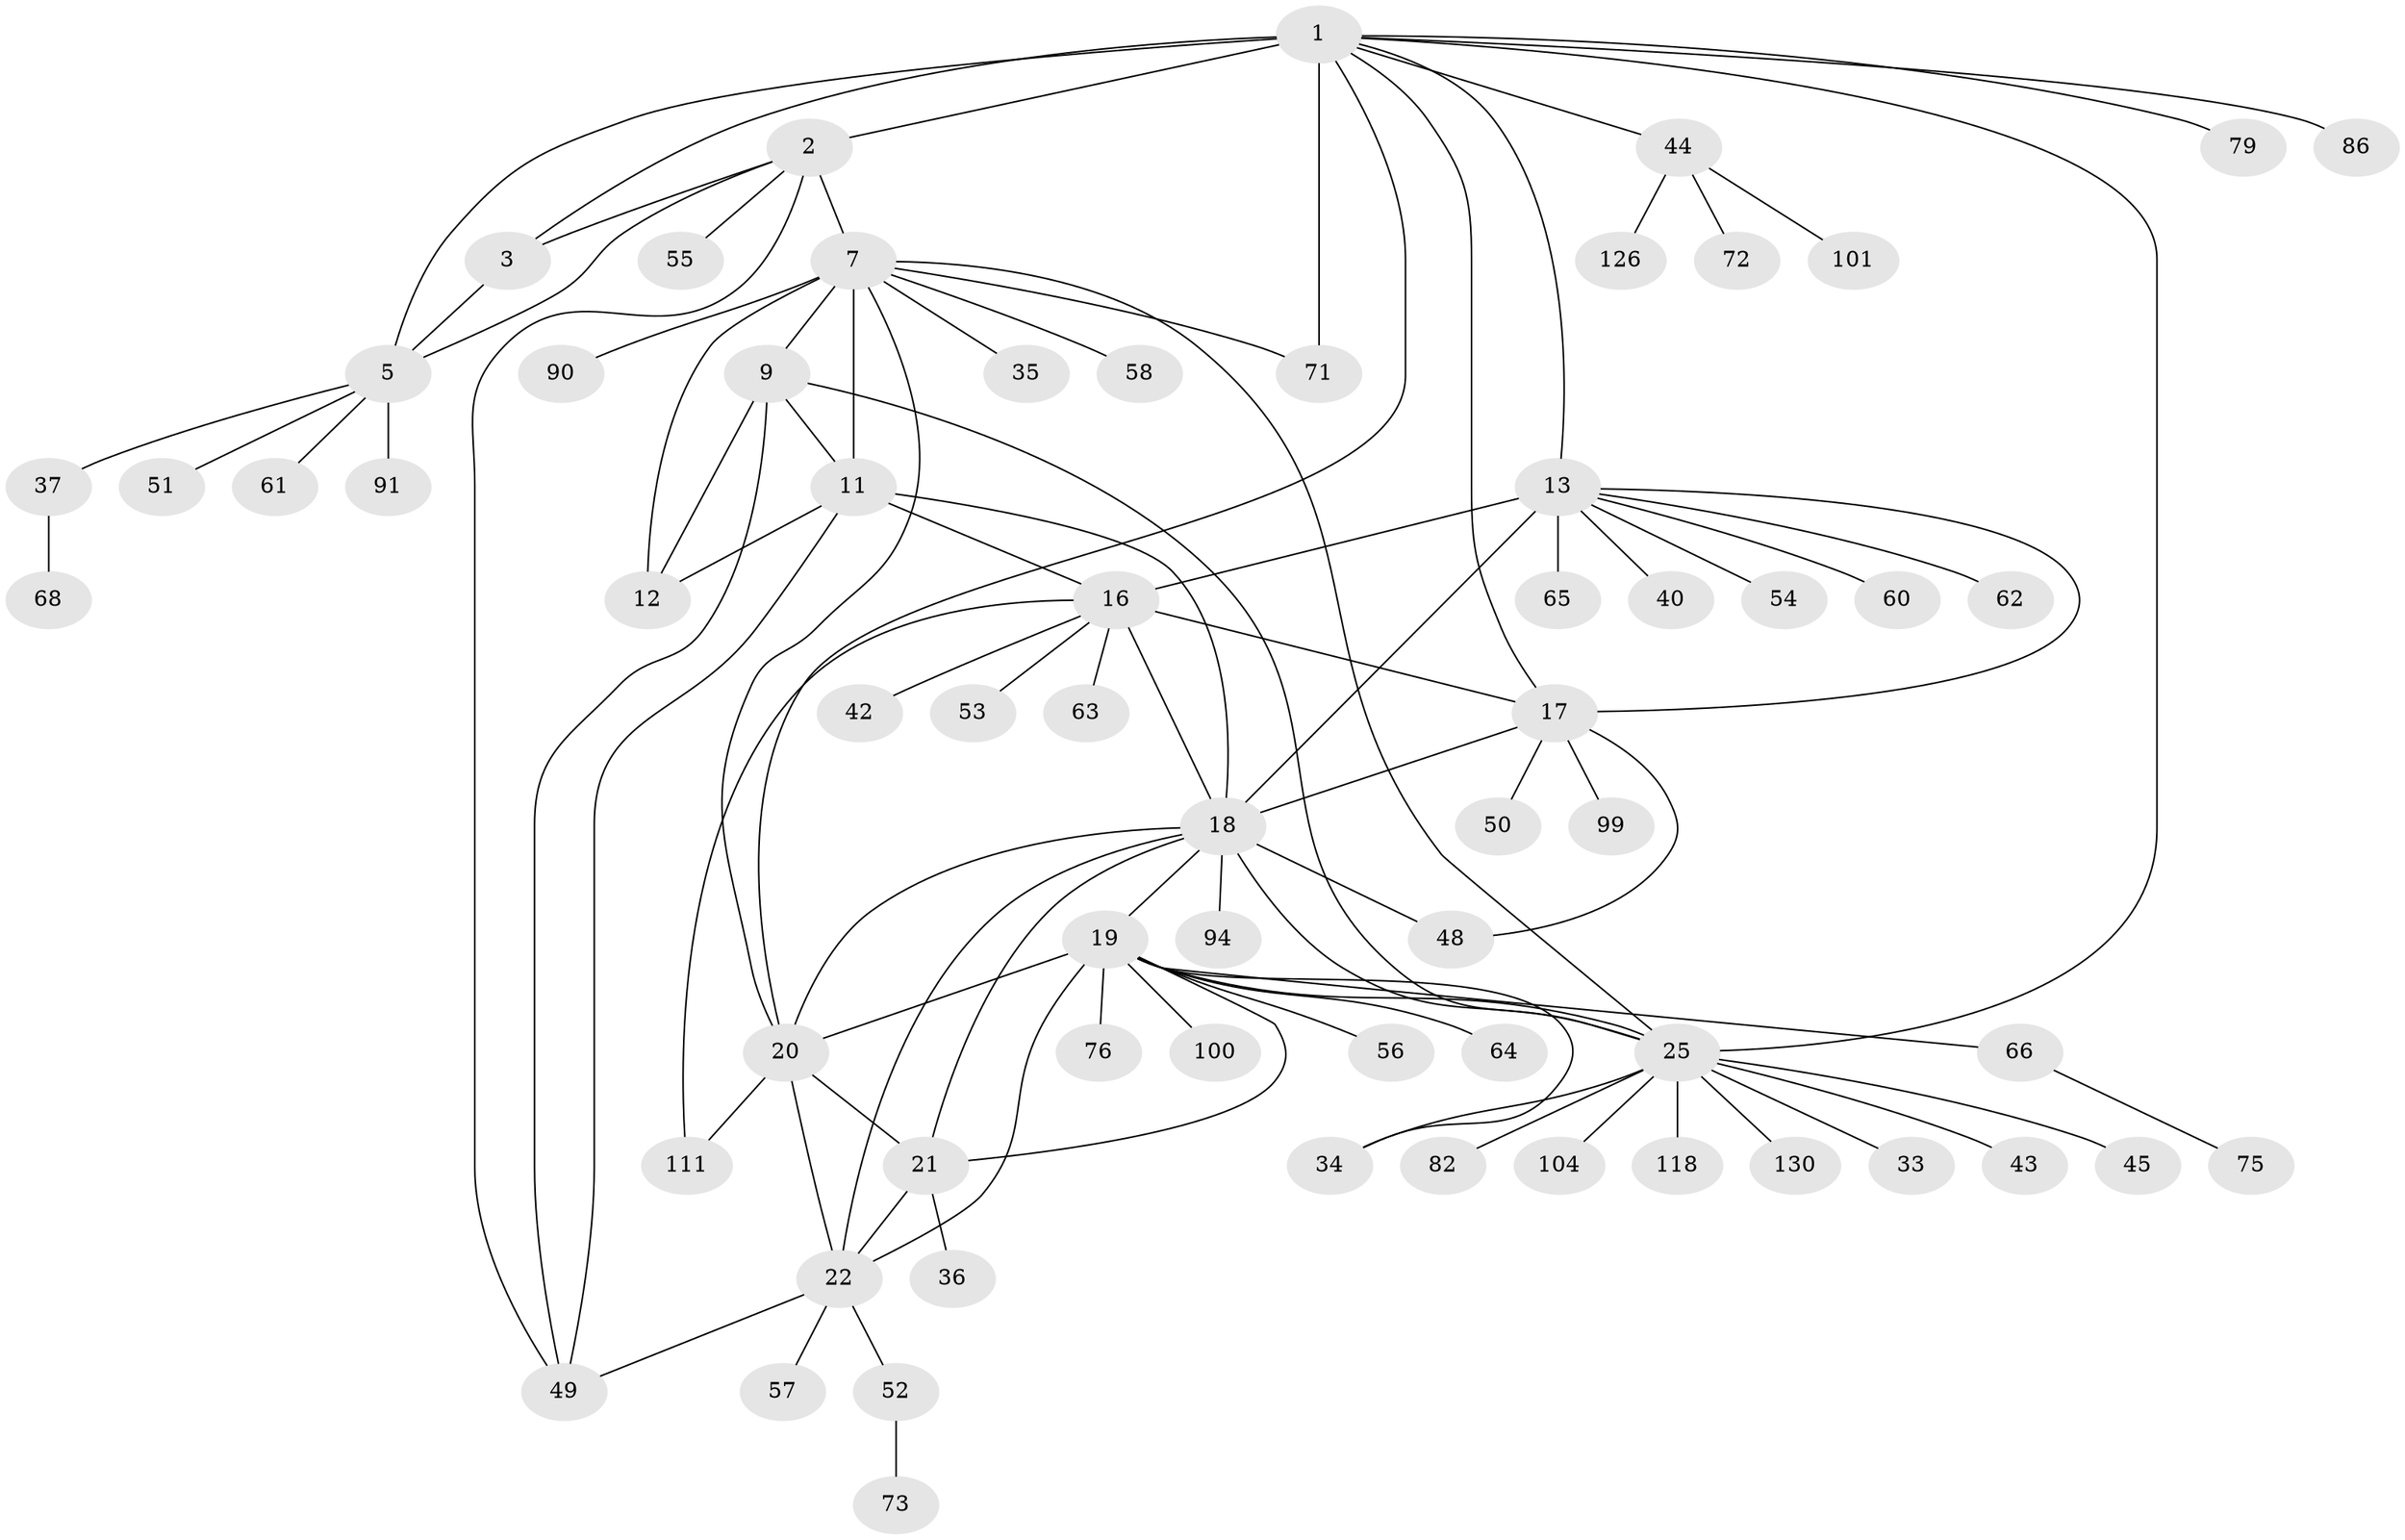 // original degree distribution, {7: 0.05384615384615385, 8: 0.03076923076923077, 6: 0.023076923076923078, 10: 0.046153846153846156, 9: 0.05384615384615385, 5: 0.015384615384615385, 12: 0.007692307692307693, 16: 0.007692307692307693, 3: 0.05384615384615385, 1: 0.5461538461538461, 2: 0.15384615384615385, 4: 0.007692307692307693}
// Generated by graph-tools (version 1.1) at 2025/19/03/04/25 18:19:57]
// undirected, 65 vertices, 95 edges
graph export_dot {
graph [start="1"]
  node [color=gray90,style=filled];
  1 [super="+4"];
  2;
  3 [super="+41"];
  5;
  7 [super="+38+59+8+93+10"];
  9;
  11 [super="+114"];
  12 [super="+96"];
  13 [super="+129+70+14"];
  16;
  17;
  18 [super="+23"];
  19 [super="+32+24+117+39+77+83+84"];
  20;
  21 [super="+47+67+97+123"];
  22 [super="+69+46"];
  25 [super="+30+105+29+26+28"];
  33;
  34;
  35;
  36;
  37;
  40;
  42;
  43;
  44 [super="+78"];
  45;
  48 [super="+124"];
  49 [super="+112"];
  50;
  51;
  52;
  53 [super="+115"];
  54;
  55;
  56;
  57;
  58;
  60;
  61;
  62;
  63;
  64;
  65;
  66;
  68;
  71 [super="+120"];
  72 [super="+81"];
  73;
  75;
  76;
  79;
  82;
  86;
  90;
  91;
  94;
  99;
  100;
  101;
  104;
  111;
  118;
  126;
  130;
  1 -- 2 [weight=3];
  1 -- 3 [weight=3];
  1 -- 5 [weight=3];
  1 -- 44;
  1 -- 86;
  1 -- 71;
  1 -- 13;
  1 -- 79;
  1 -- 17 [weight=2];
  1 -- 20;
  1 -- 25 [weight=2];
  2 -- 3;
  2 -- 5;
  2 -- 49;
  2 -- 55;
  2 -- 7;
  3 -- 5;
  5 -- 37;
  5 -- 51;
  5 -- 61;
  5 -- 91;
  7 -- 9 [weight=3];
  7 -- 11 [weight=3];
  7 -- 12 [weight=3];
  7 -- 71;
  7 -- 20;
  7 -- 35;
  7 -- 58;
  7 -- 90;
  7 -- 25;
  9 -- 11;
  9 -- 12;
  9 -- 49;
  9 -- 25;
  11 -- 12;
  11 -- 16;
  11 -- 18;
  11 -- 49;
  13 -- 16 [weight=3];
  13 -- 17 [weight=3];
  13 -- 18 [weight=3];
  13 -- 65;
  13 -- 40;
  13 -- 54;
  13 -- 60;
  13 -- 62;
  16 -- 17;
  16 -- 18;
  16 -- 42;
  16 -- 53;
  16 -- 63;
  16 -- 111;
  17 -- 18;
  17 -- 48;
  17 -- 50;
  17 -- 99;
  18 -- 25;
  18 -- 48;
  18 -- 19 [weight=2];
  18 -- 20;
  18 -- 21;
  18 -- 22;
  18 -- 94;
  19 -- 20 [weight=2];
  19 -- 21 [weight=2];
  19 -- 22 [weight=2];
  19 -- 34;
  19 -- 56;
  19 -- 66;
  19 -- 76;
  19 -- 64;
  19 -- 100;
  19 -- 25;
  20 -- 21;
  20 -- 22;
  20 -- 111;
  21 -- 22;
  21 -- 36;
  22 -- 52;
  22 -- 57;
  22 -- 49;
  25 -- 33;
  25 -- 130;
  25 -- 104;
  25 -- 118;
  25 -- 82;
  25 -- 34 [weight=2];
  25 -- 45;
  25 -- 43;
  37 -- 68;
  44 -- 72;
  44 -- 126;
  44 -- 101;
  52 -- 73;
  66 -- 75;
}
